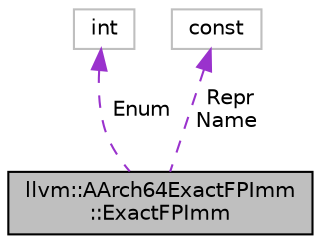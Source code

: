 digraph "llvm::AArch64ExactFPImm::ExactFPImm"
{
 // LATEX_PDF_SIZE
  bgcolor="transparent";
  edge [fontname="Helvetica",fontsize="10",labelfontname="Helvetica",labelfontsize="10"];
  node [fontname="Helvetica",fontsize="10",shape=record];
  Node1 [label="llvm::AArch64ExactFPImm\l::ExactFPImm",height=0.2,width=0.4,color="black", fillcolor="grey75", style="filled", fontcolor="black",tooltip=" "];
  Node2 -> Node1 [dir="back",color="darkorchid3",fontsize="10",style="dashed",label=" Enum" ,fontname="Helvetica"];
  Node2 [label="int",height=0.2,width=0.4,color="grey75",tooltip=" "];
  Node3 -> Node1 [dir="back",color="darkorchid3",fontsize="10",style="dashed",label=" Repr\nName" ,fontname="Helvetica"];
  Node3 [label="const",height=0.2,width=0.4,color="grey75",tooltip=" "];
}
